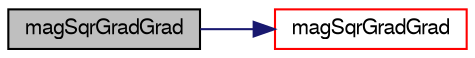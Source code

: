 digraph "magSqrGradGrad"
{
  bgcolor="transparent";
  edge [fontname="FreeSans",fontsize="10",labelfontname="FreeSans",labelfontsize="10"];
  node [fontname="FreeSans",fontsize="10",shape=record];
  rankdir="LR";
  Node17448 [label="magSqrGradGrad",height=0.2,width=0.4,color="black", fillcolor="grey75", style="filled", fontcolor="black"];
  Node17448 -> Node17449 [color="midnightblue",fontsize="10",style="solid",fontname="FreeSans"];
  Node17449 [label="magSqrGradGrad",height=0.2,width=0.4,color="red",URL="$a21134.html#a50095c877eb654d989c28539a607c5cc"];
}
